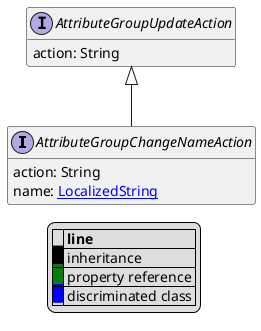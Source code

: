 @startuml

hide empty fields
hide empty methods
legend
|= |= line |
|<back:black>   </back>| inheritance |
|<back:green>   </back>| property reference |
|<back:blue>   </back>| discriminated class |
endlegend
interface AttributeGroupChangeNameAction [[AttributeGroupChangeNameAction.svg]] extends AttributeGroupUpdateAction {
    action: String
    name: [[LocalizedString.svg LocalizedString]]
}
interface AttributeGroupUpdateAction [[AttributeGroupUpdateAction.svg]]  {
    action: String
}





@enduml
